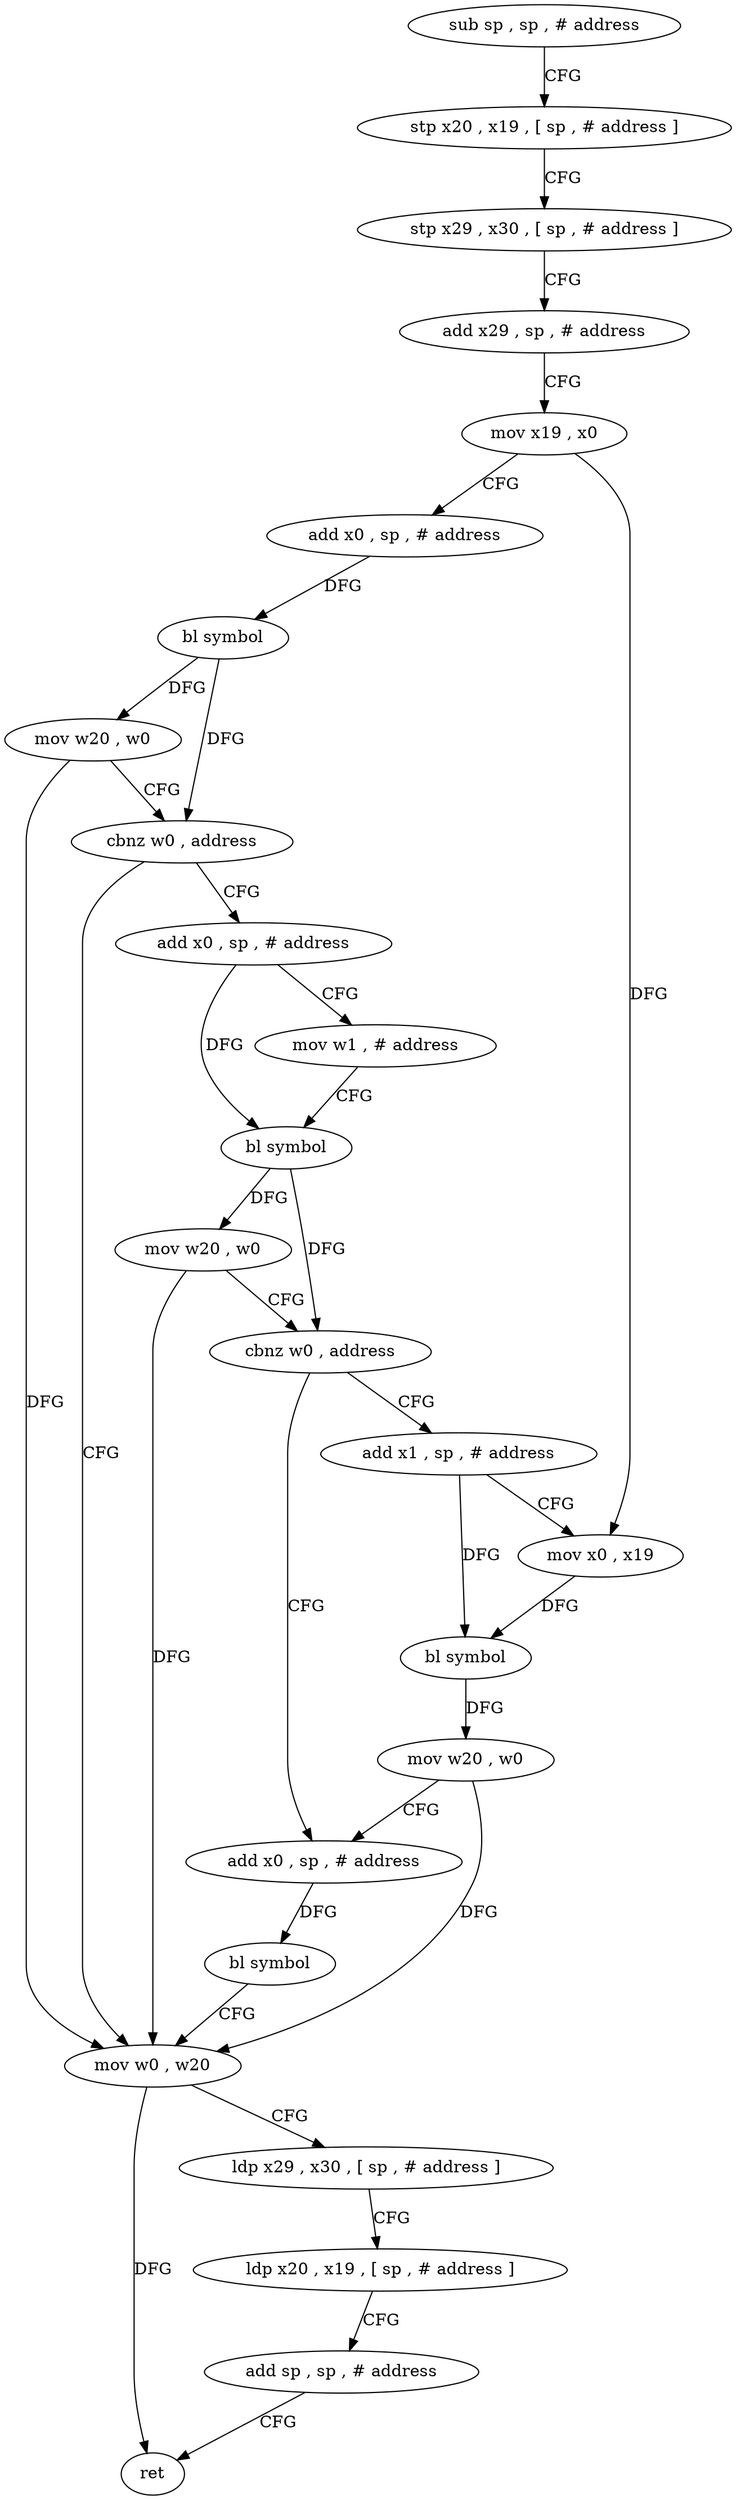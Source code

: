digraph "func" {
"163976" [label = "sub sp , sp , # address" ]
"163980" [label = "stp x20 , x19 , [ sp , # address ]" ]
"163984" [label = "stp x29 , x30 , [ sp , # address ]" ]
"163988" [label = "add x29 , sp , # address" ]
"163992" [label = "mov x19 , x0" ]
"163996" [label = "add x0 , sp , # address" ]
"164000" [label = "bl symbol" ]
"164004" [label = "mov w20 , w0" ]
"164008" [label = "cbnz w0 , address" ]
"164056" [label = "mov w0 , w20" ]
"164012" [label = "add x0 , sp , # address" ]
"164060" [label = "ldp x29 , x30 , [ sp , # address ]" ]
"164064" [label = "ldp x20 , x19 , [ sp , # address ]" ]
"164068" [label = "add sp , sp , # address" ]
"164072" [label = "ret" ]
"164016" [label = "mov w1 , # address" ]
"164020" [label = "bl symbol" ]
"164024" [label = "mov w20 , w0" ]
"164028" [label = "cbnz w0 , address" ]
"164048" [label = "add x0 , sp , # address" ]
"164032" [label = "add x1 , sp , # address" ]
"164052" [label = "bl symbol" ]
"164036" [label = "mov x0 , x19" ]
"164040" [label = "bl symbol" ]
"164044" [label = "mov w20 , w0" ]
"163976" -> "163980" [ label = "CFG" ]
"163980" -> "163984" [ label = "CFG" ]
"163984" -> "163988" [ label = "CFG" ]
"163988" -> "163992" [ label = "CFG" ]
"163992" -> "163996" [ label = "CFG" ]
"163992" -> "164036" [ label = "DFG" ]
"163996" -> "164000" [ label = "DFG" ]
"164000" -> "164004" [ label = "DFG" ]
"164000" -> "164008" [ label = "DFG" ]
"164004" -> "164008" [ label = "CFG" ]
"164004" -> "164056" [ label = "DFG" ]
"164008" -> "164056" [ label = "CFG" ]
"164008" -> "164012" [ label = "CFG" ]
"164056" -> "164060" [ label = "CFG" ]
"164056" -> "164072" [ label = "DFG" ]
"164012" -> "164016" [ label = "CFG" ]
"164012" -> "164020" [ label = "DFG" ]
"164060" -> "164064" [ label = "CFG" ]
"164064" -> "164068" [ label = "CFG" ]
"164068" -> "164072" [ label = "CFG" ]
"164016" -> "164020" [ label = "CFG" ]
"164020" -> "164024" [ label = "DFG" ]
"164020" -> "164028" [ label = "DFG" ]
"164024" -> "164028" [ label = "CFG" ]
"164024" -> "164056" [ label = "DFG" ]
"164028" -> "164048" [ label = "CFG" ]
"164028" -> "164032" [ label = "CFG" ]
"164048" -> "164052" [ label = "DFG" ]
"164032" -> "164036" [ label = "CFG" ]
"164032" -> "164040" [ label = "DFG" ]
"164052" -> "164056" [ label = "CFG" ]
"164036" -> "164040" [ label = "DFG" ]
"164040" -> "164044" [ label = "DFG" ]
"164044" -> "164048" [ label = "CFG" ]
"164044" -> "164056" [ label = "DFG" ]
}
